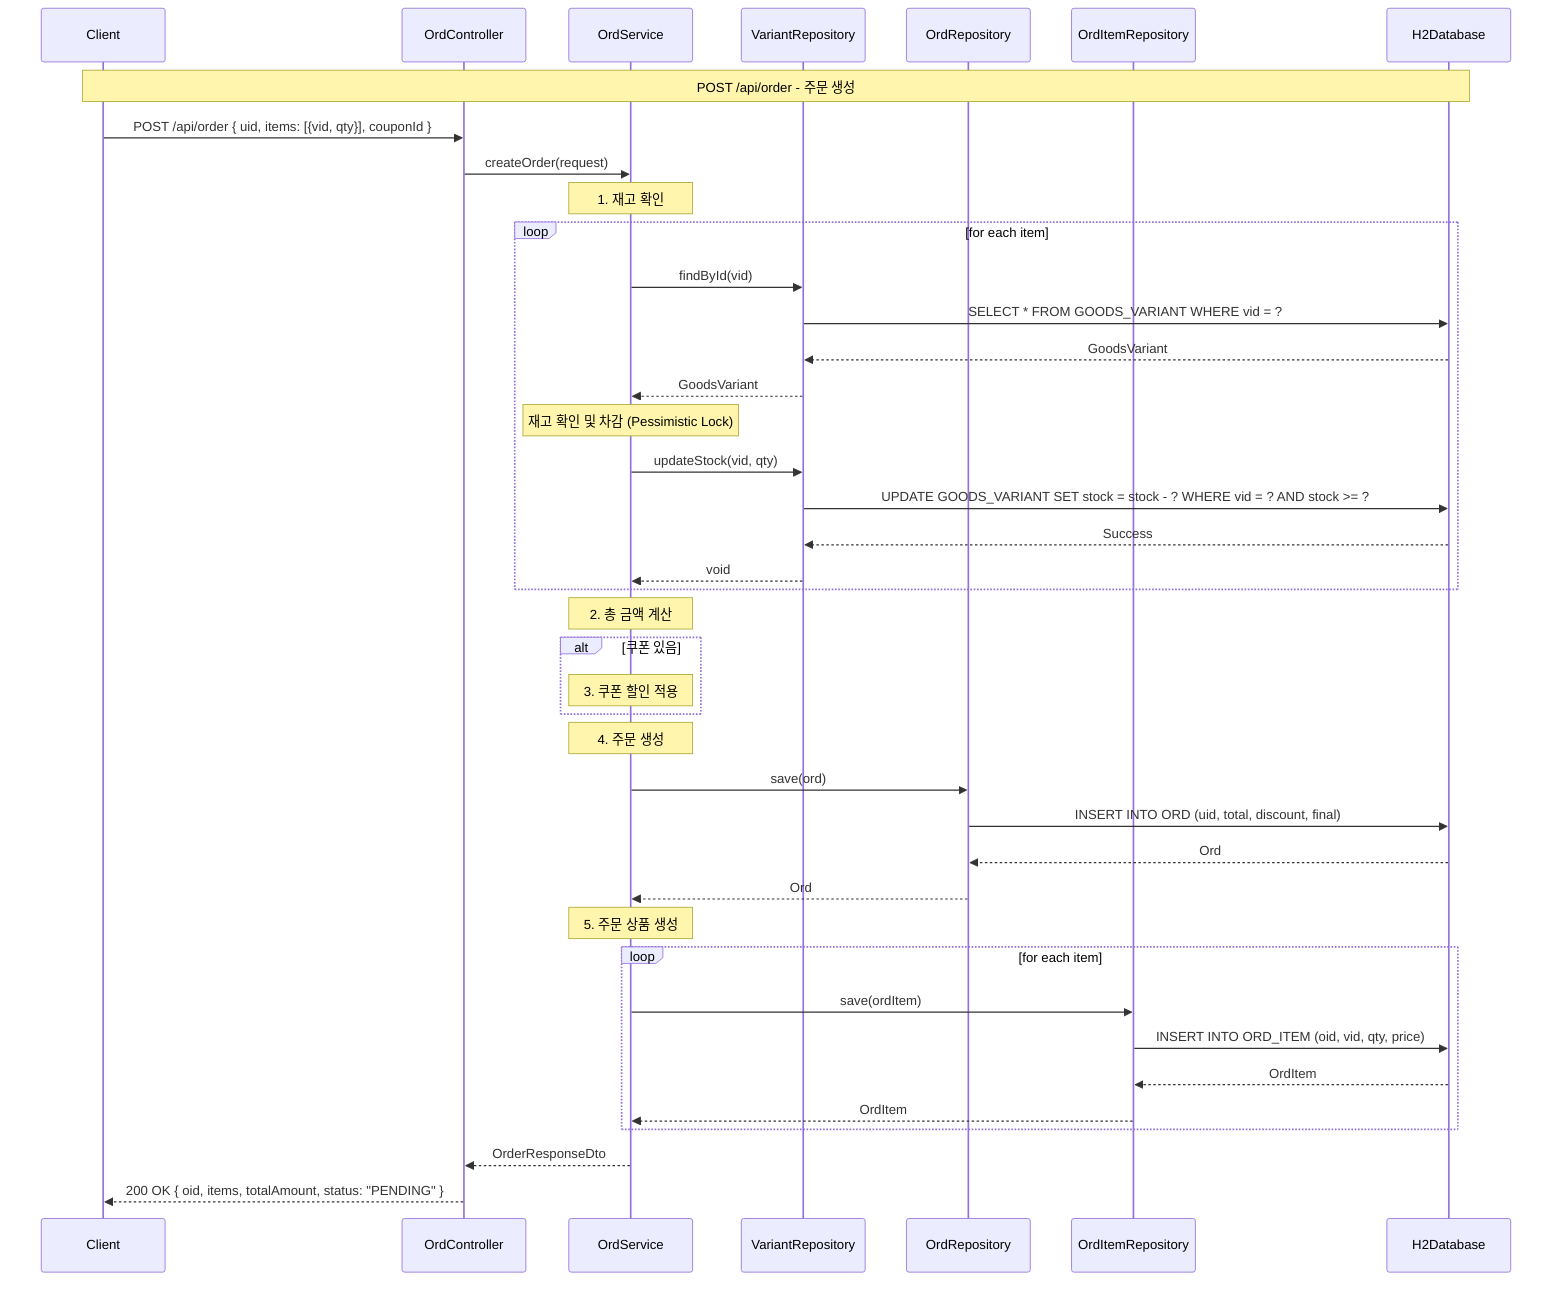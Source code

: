 sequenceDiagram
    participant Client
    participant OrdController
    participant OrdService
    participant VariantRepository
    participant OrdRepository
    participant OrdItemRepository
    participant H2Database

    Note over Client,H2Database: POST /api/order - 주문 생성

    Client->>OrdController: POST /api/order { uid, items: [{vid, qty}], couponId }
    OrdController->>OrdService: createOrder(request)

    Note over OrdService: 1. 재고 확인

    loop for each item
        OrdService->>VariantRepository: findById(vid)
        VariantRepository->>H2Database: SELECT * FROM GOODS_VARIANT WHERE vid = ?
        H2Database-->>VariantRepository: GoodsVariant
        VariantRepository-->>OrdService: GoodsVariant

        Note over OrdService: 재고 확인 및 차감 (Pessimistic Lock)
        OrdService->>VariantRepository: updateStock(vid, qty)
        VariantRepository->>H2Database: UPDATE GOODS_VARIANT SET stock = stock - ? WHERE vid = ? AND stock >= ?
        H2Database-->>VariantRepository: Success
        VariantRepository-->>OrdService: void
    end

    Note over OrdService: 2. 총 금액 계산

    alt 쿠폰 있음
        Note over OrdService: 3. 쿠폰 할인 적용
    end

    Note over OrdService: 4. 주문 생성

    OrdService->>OrdRepository: save(ord)
    OrdRepository->>H2Database: INSERT INTO ORD (uid, total, discount, final)
    H2Database-->>OrdRepository: Ord
    OrdRepository-->>OrdService: Ord

    Note over OrdService: 5. 주문 상품 생성

    loop for each item
        OrdService->>OrdItemRepository: save(ordItem)
        OrdItemRepository->>H2Database: INSERT INTO ORD_ITEM (oid, vid, qty, price)
        H2Database-->>OrdItemRepository: OrdItem
        OrdItemRepository-->>OrdService: OrdItem
    end

    OrdService-->>OrdController: OrderResponseDto
    OrdController-->>Client: 200 OK { oid, items, totalAmount, status: "PENDING" }